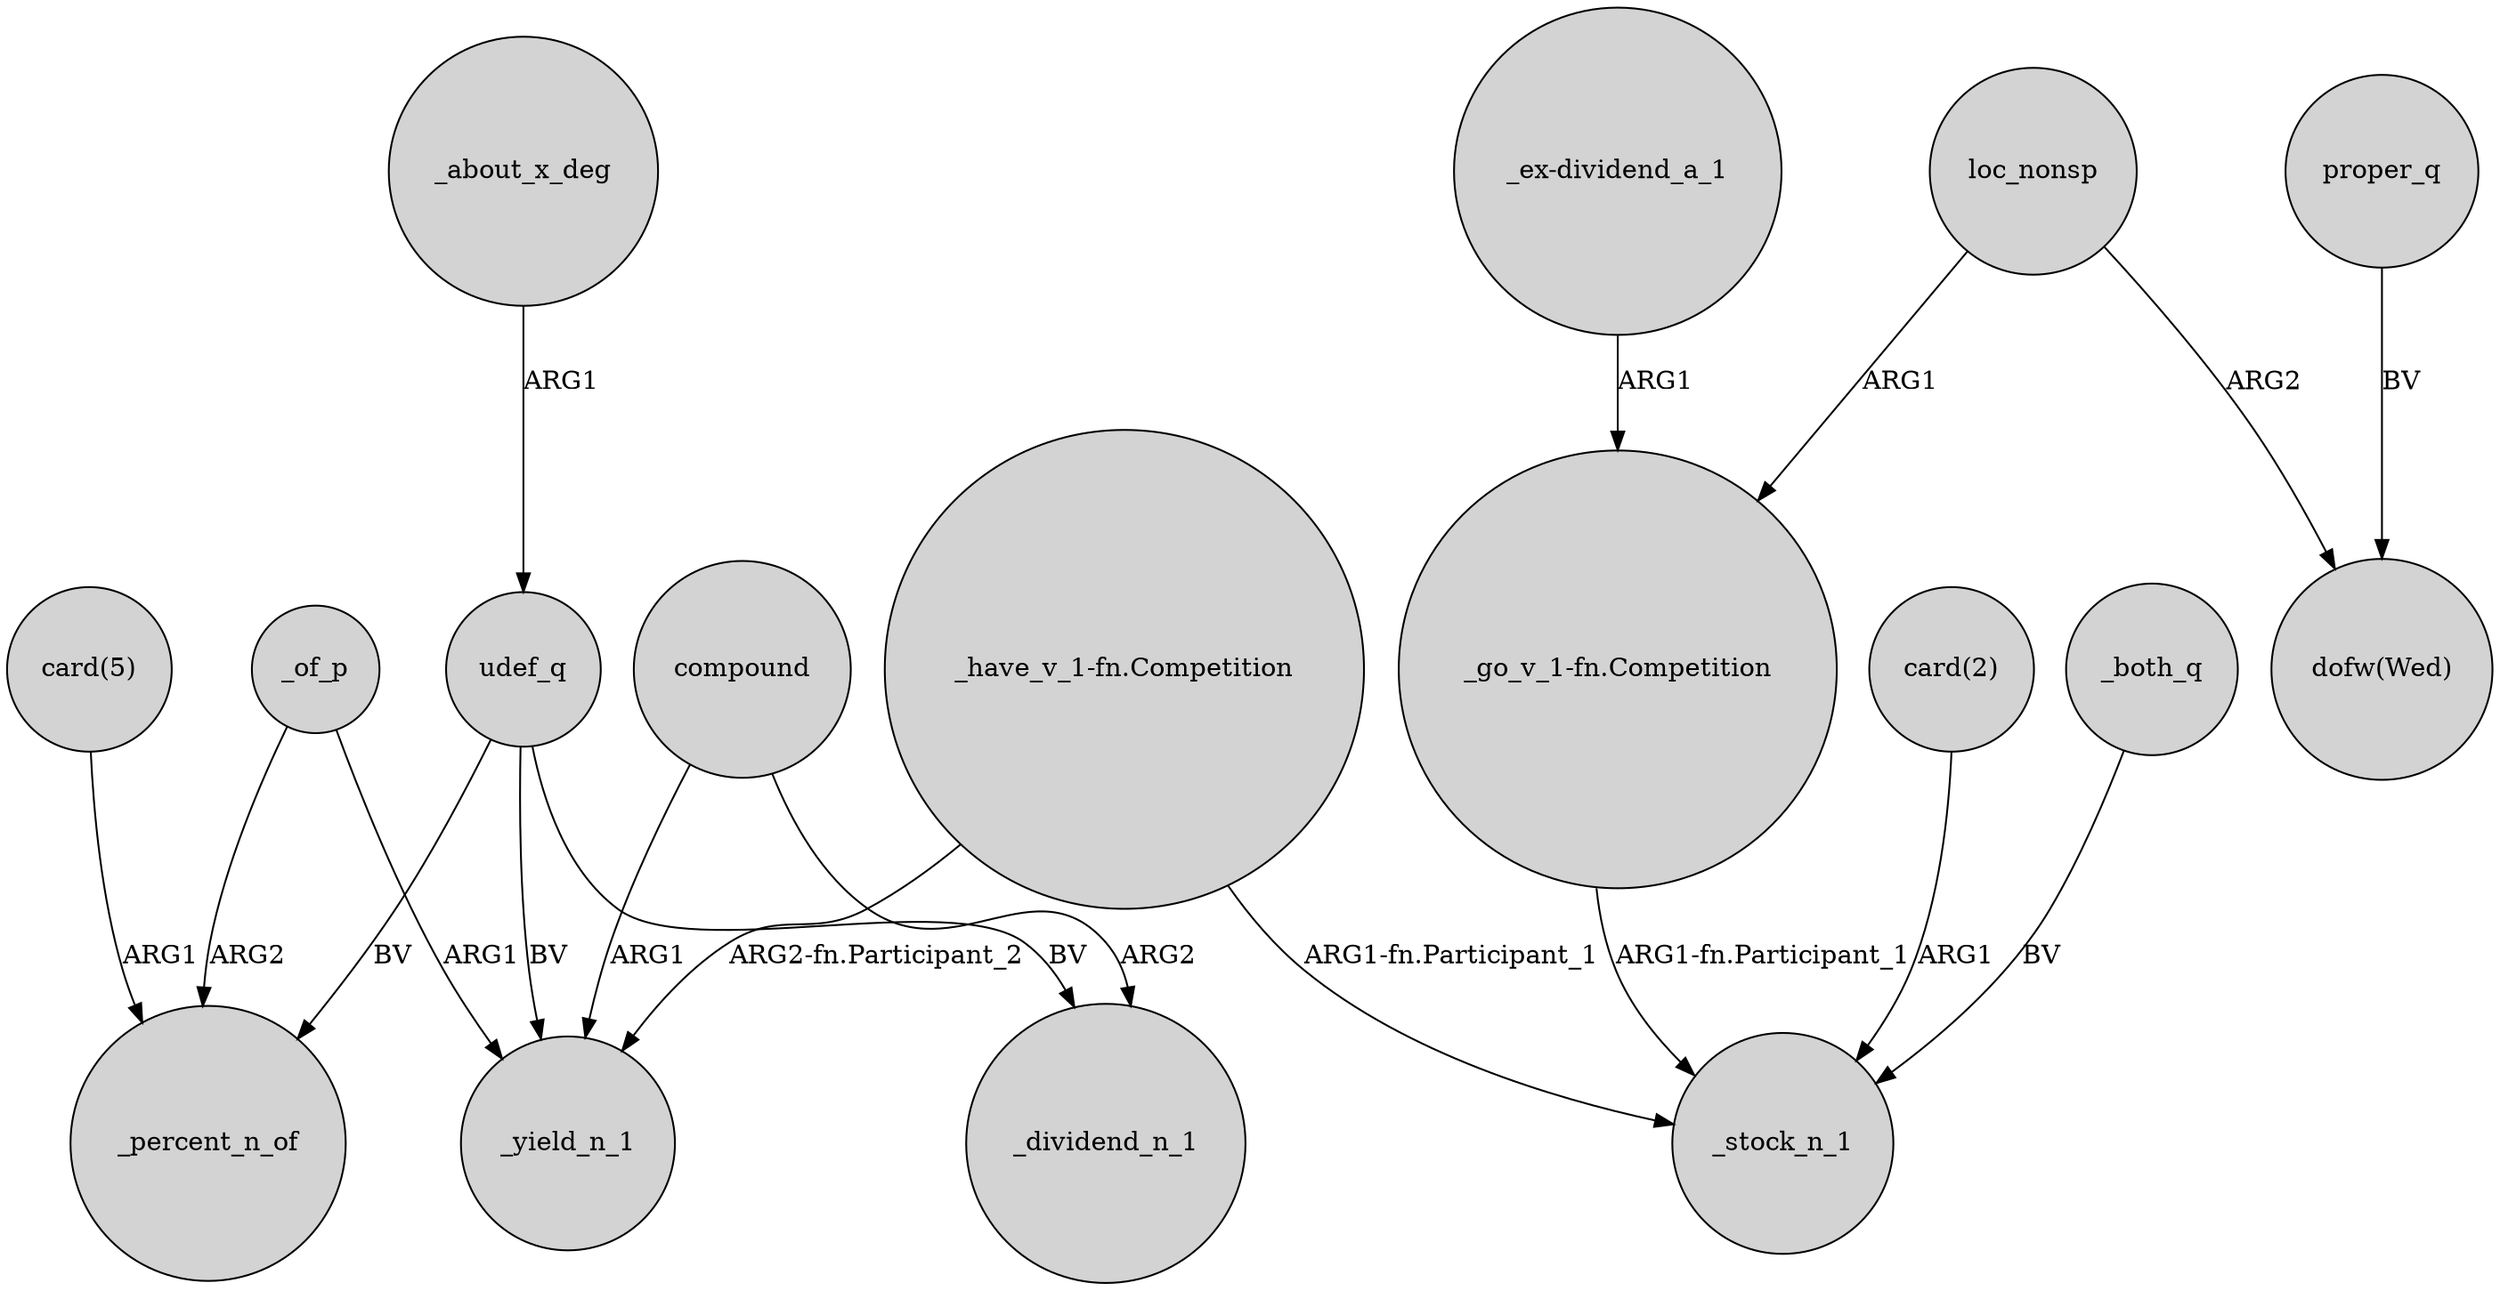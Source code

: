 digraph {
	node [shape=circle style=filled]
	_of_p -> _yield_n_1 [label=ARG1]
	udef_q -> _dividend_n_1 [label=BV]
	udef_q -> _percent_n_of [label=BV]
	loc_nonsp -> "_go_v_1-fn.Competition" [label=ARG1]
	"card(2)" -> _stock_n_1 [label=ARG1]
	"_ex-dividend_a_1" -> "_go_v_1-fn.Competition" [label=ARG1]
	loc_nonsp -> "dofw(Wed)" [label=ARG2]
	udef_q -> _yield_n_1 [label=BV]
	proper_q -> "dofw(Wed)" [label=BV]
	"card(5)" -> _percent_n_of [label=ARG1]
	"_have_v_1-fn.Competition" -> _yield_n_1 [label="ARG2-fn.Participant_2"]
	_about_x_deg -> udef_q [label=ARG1]
	_both_q -> _stock_n_1 [label=BV]
	compound -> _yield_n_1 [label=ARG1]
	"_go_v_1-fn.Competition" -> _stock_n_1 [label="ARG1-fn.Participant_1"]
	compound -> _dividend_n_1 [label=ARG2]
	_of_p -> _percent_n_of [label=ARG2]
	"_have_v_1-fn.Competition" -> _stock_n_1 [label="ARG1-fn.Participant_1"]
}
